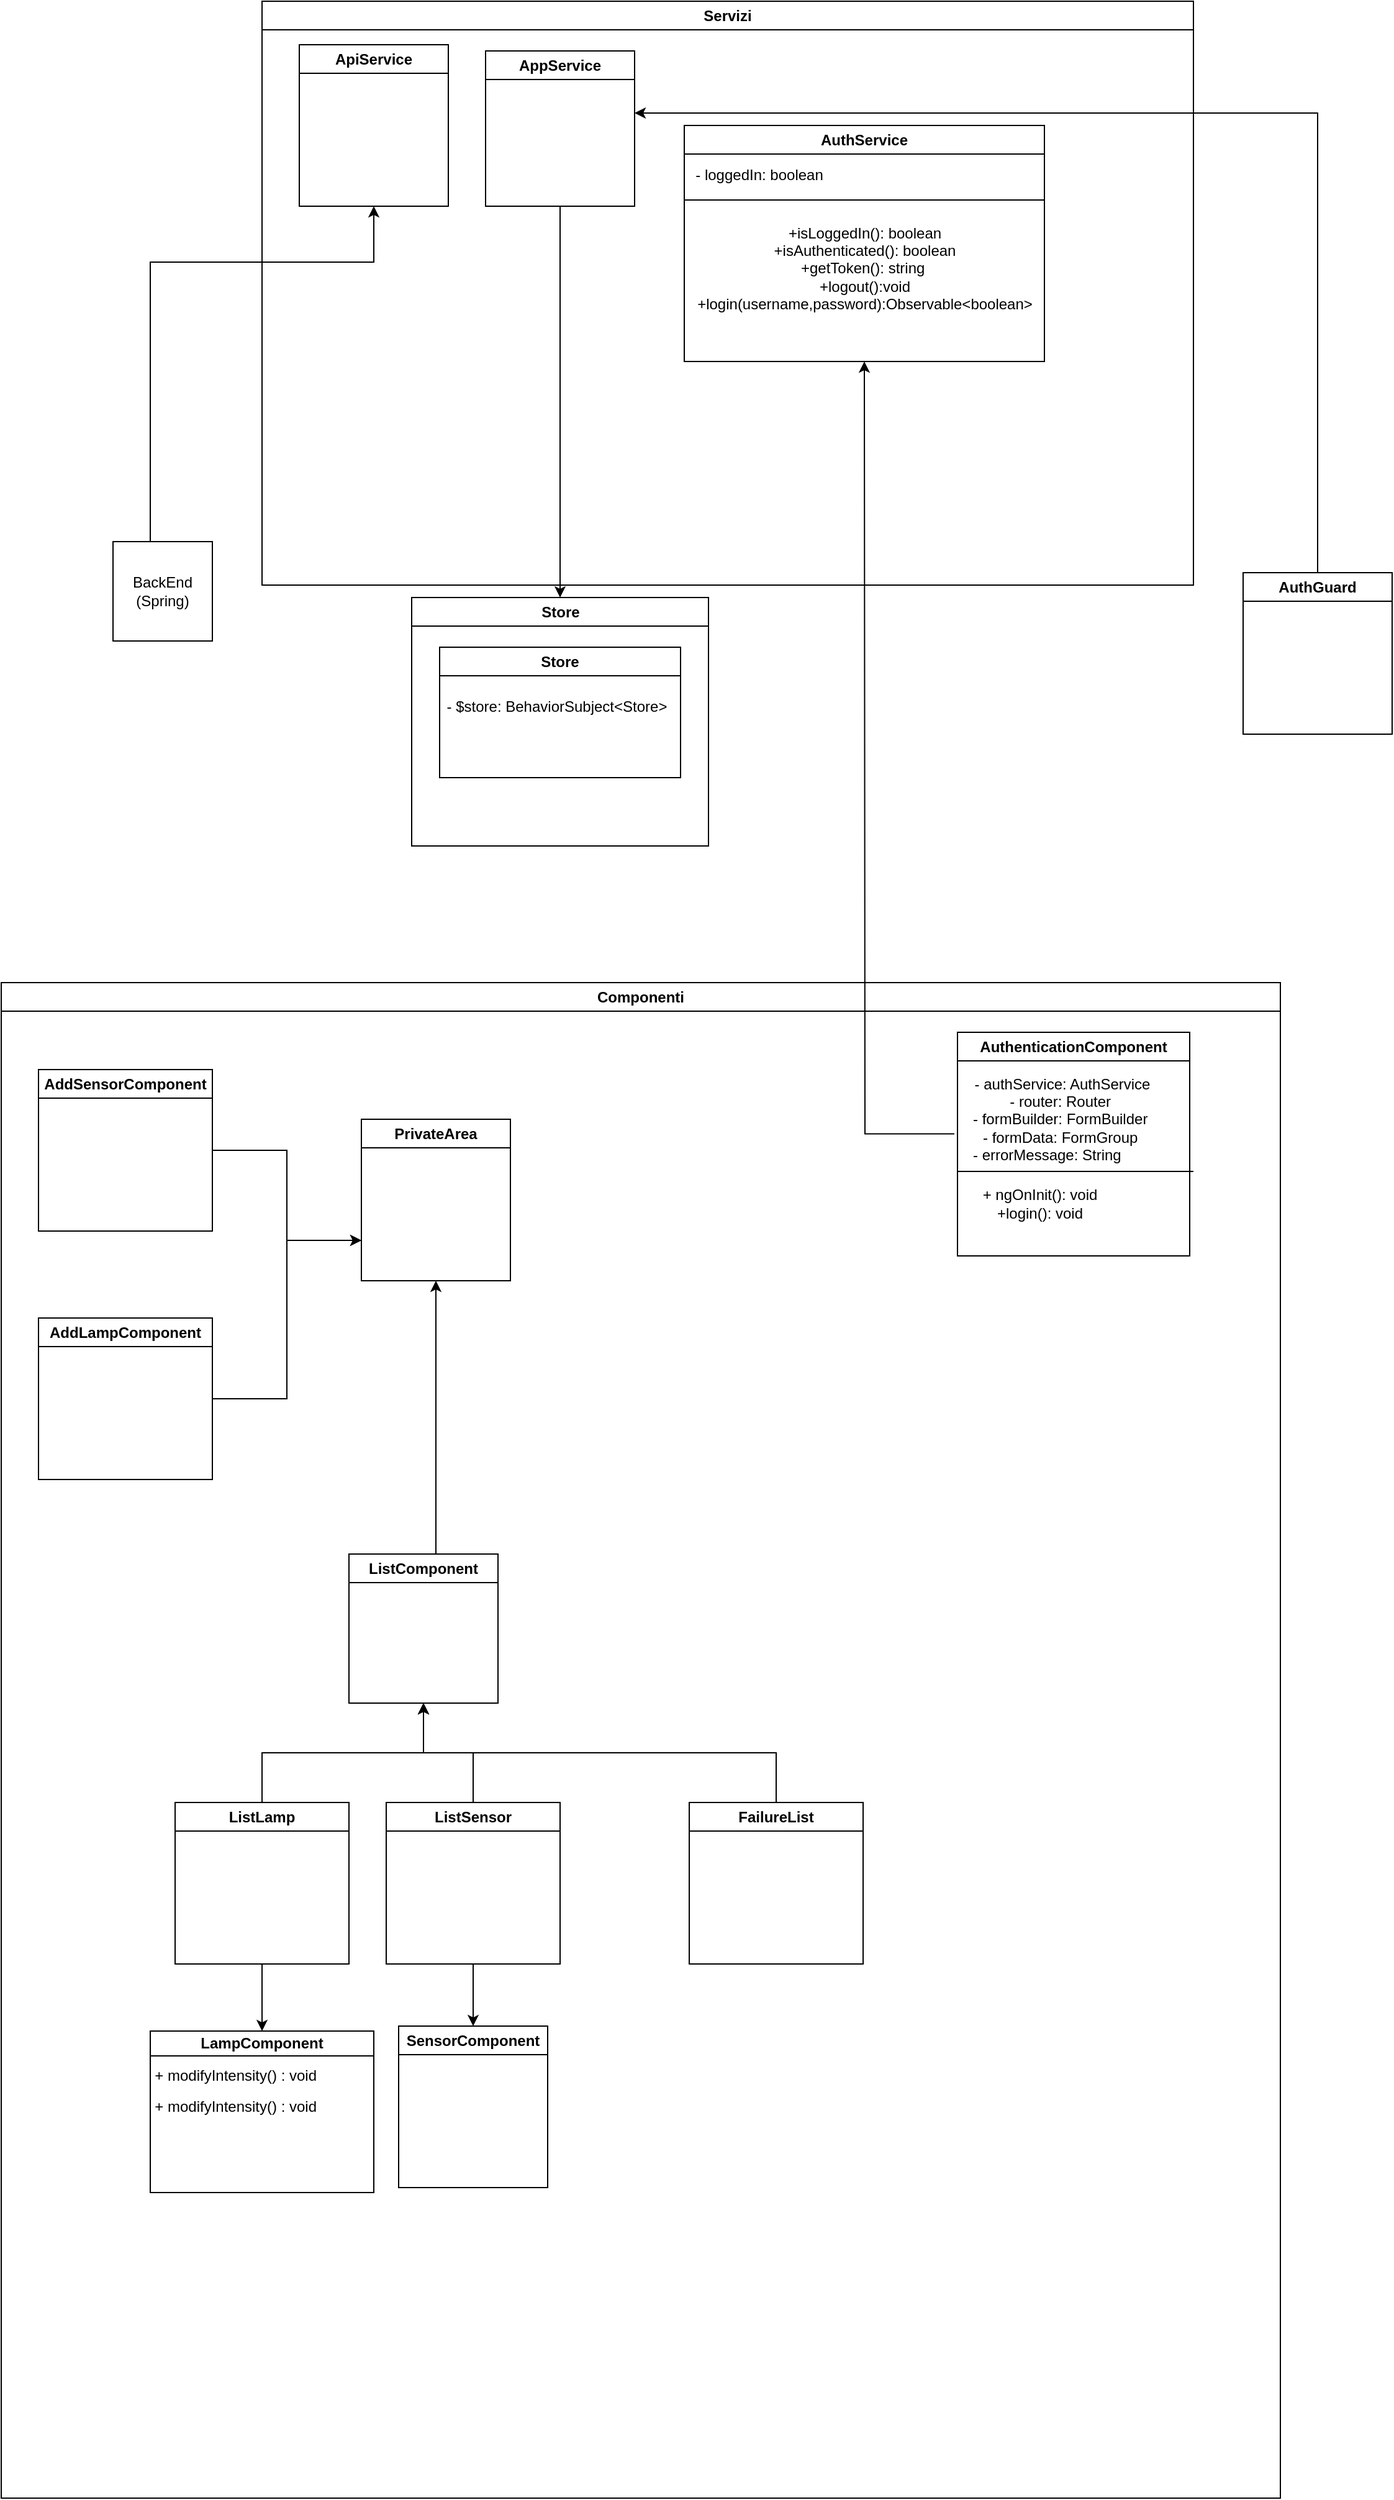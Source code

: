 <mxfile version="20.8.10" type="device"><diagram name="Pagina-1" id="taCH8cgq3liuK31Ol2By"><mxGraphModel dx="1913" dy="1251" grid="1" gridSize="10" guides="1" tooltips="1" connect="1" arrows="1" fold="1" page="1" pageScale="1" pageWidth="827" pageHeight="1169" math="0" shadow="0"><root><mxCell id="0"/><mxCell id="1" parent="0"/><mxCell id="lMyvXI2-PIbiXwZrQ8jC-1" value="Servizi" style="swimlane;whiteSpace=wrap;html=1;" parent="1" vertex="1"><mxGeometry x="50" y="110" width="750" height="470" as="geometry"/></mxCell><mxCell id="lMyvXI2-PIbiXwZrQ8jC-3" value="ApiService" style="swimlane;whiteSpace=wrap;html=1;" parent="lMyvXI2-PIbiXwZrQ8jC-1" vertex="1"><mxGeometry x="30" y="35" width="120" height="130" as="geometry"/></mxCell><mxCell id="lMyvXI2-PIbiXwZrQ8jC-4" value="AppService" style="swimlane;whiteSpace=wrap;html=1;startSize=23;" parent="lMyvXI2-PIbiXwZrQ8jC-1" vertex="1"><mxGeometry x="180" y="40" width="120" height="125" as="geometry"/></mxCell><mxCell id="lMyvXI2-PIbiXwZrQ8jC-8" value="AuthService" style="swimlane;whiteSpace=wrap;html=1;startSize=23;" parent="lMyvXI2-PIbiXwZrQ8jC-1" vertex="1"><mxGeometry x="340" y="100" width="290" height="190" as="geometry"/></mxCell><mxCell id="F9Lrb5ch-4c5ApA7rvtd-48" value="- loggedIn: boolean" style="text;html=1;align=center;verticalAlign=middle;resizable=0;points=[];autosize=1;strokeColor=none;fillColor=none;" vertex="1" parent="lMyvXI2-PIbiXwZrQ8jC-8"><mxGeometry x="-5" y="25" width="130" height="30" as="geometry"/></mxCell><mxCell id="F9Lrb5ch-4c5ApA7rvtd-50" value="+isLoggedIn(): boolean&lt;br&gt;+isAuthenticated(): boolean&lt;br&gt;+getToken(): string&amp;nbsp;&lt;br&gt;+logout():void&lt;br&gt;+login(username,password):Observable&amp;lt;boolean&amp;gt;" style="text;html=1;align=center;verticalAlign=middle;resizable=0;points=[];autosize=1;strokeColor=none;fillColor=none;" vertex="1" parent="lMyvXI2-PIbiXwZrQ8jC-8"><mxGeometry y="70" width="290" height="90" as="geometry"/></mxCell><mxCell id="F9Lrb5ch-4c5ApA7rvtd-49" value="" style="endArrow=none;html=1;rounded=0;" edge="1" parent="lMyvXI2-PIbiXwZrQ8jC-1"><mxGeometry width="50" height="50" relative="1" as="geometry"><mxPoint x="340" y="160" as="sourcePoint"/><mxPoint x="630" y="160" as="targetPoint"/><Array as="points"><mxPoint x="460" y="160"/></Array></mxGeometry></mxCell><mxCell id="lMyvXI2-PIbiXwZrQ8jC-2" value="Componenti" style="swimlane;whiteSpace=wrap;html=1;" parent="1" vertex="1"><mxGeometry x="-160" y="900" width="1030" height="1220" as="geometry"/></mxCell><mxCell id="lMyvXI2-PIbiXwZrQ8jC-11" value="LampComponent" style="swimlane;whiteSpace=wrap;html=1;startSize=20;" parent="lMyvXI2-PIbiXwZrQ8jC-2" vertex="1"><mxGeometry x="120" y="844" width="180" height="130" as="geometry"/></mxCell><mxCell id="F9Lrb5ch-4c5ApA7rvtd-65" value="+ modifyIntensity() : void&amp;nbsp;" style="text;html=1;align=center;verticalAlign=middle;resizable=0;points=[];autosize=1;strokeColor=none;fillColor=none;" vertex="1" parent="lMyvXI2-PIbiXwZrQ8jC-11"><mxGeometry x="-10" y="21" width="160" height="30" as="geometry"/></mxCell><mxCell id="F9Lrb5ch-4c5ApA7rvtd-66" value="+ modifyIntensity() : void&amp;nbsp;" style="text;html=1;align=center;verticalAlign=middle;resizable=0;points=[];autosize=1;strokeColor=none;fillColor=none;" vertex="1" parent="lMyvXI2-PIbiXwZrQ8jC-11"><mxGeometry x="-10" y="46" width="160" height="30" as="geometry"/></mxCell><mxCell id="lMyvXI2-PIbiXwZrQ8jC-14" value="PrivateArea" style="swimlane;whiteSpace=wrap;html=1;" parent="lMyvXI2-PIbiXwZrQ8jC-2" vertex="1"><mxGeometry x="290" y="110" width="120" height="130" as="geometry"/></mxCell><mxCell id="F9Lrb5ch-4c5ApA7rvtd-32" style="edgeStyle=orthogonalEdgeStyle;rounded=0;orthogonalLoop=1;jettySize=auto;html=1;entryX=0.5;entryY=1;entryDx=0;entryDy=0;" edge="1" parent="lMyvXI2-PIbiXwZrQ8jC-2" source="F9Lrb5ch-4c5ApA7rvtd-2" target="lMyvXI2-PIbiXwZrQ8jC-14"><mxGeometry relative="1" as="geometry"><Array as="points"><mxPoint x="350" y="380"/><mxPoint x="350" y="380"/></Array></mxGeometry></mxCell><mxCell id="F9Lrb5ch-4c5ApA7rvtd-2" value="ListComponent" style="swimlane;whiteSpace=wrap;html=1;" vertex="1" parent="lMyvXI2-PIbiXwZrQ8jC-2"><mxGeometry x="280" y="460" width="120" height="120" as="geometry"/></mxCell><mxCell id="F9Lrb5ch-4c5ApA7rvtd-37" style="edgeStyle=orthogonalEdgeStyle;rounded=0;orthogonalLoop=1;jettySize=auto;html=1;entryX=0;entryY=0.75;entryDx=0;entryDy=0;" edge="1" parent="lMyvXI2-PIbiXwZrQ8jC-2" source="F9Lrb5ch-4c5ApA7rvtd-3" target="lMyvXI2-PIbiXwZrQ8jC-14"><mxGeometry relative="1" as="geometry"/></mxCell><mxCell id="F9Lrb5ch-4c5ApA7rvtd-3" value="AddLampComponent" style="swimlane;whiteSpace=wrap;html=1;" vertex="1" parent="lMyvXI2-PIbiXwZrQ8jC-2"><mxGeometry x="30" y="270" width="140" height="130" as="geometry"/></mxCell><mxCell id="F9Lrb5ch-4c5ApA7rvtd-25" style="edgeStyle=orthogonalEdgeStyle;rounded=0;orthogonalLoop=1;jettySize=auto;html=1;entryX=0.5;entryY=1;entryDx=0;entryDy=0;" edge="1" parent="lMyvXI2-PIbiXwZrQ8jC-2" source="F9Lrb5ch-4c5ApA7rvtd-5" target="F9Lrb5ch-4c5ApA7rvtd-2"><mxGeometry relative="1" as="geometry"/></mxCell><mxCell id="F9Lrb5ch-4c5ApA7rvtd-4" value="AuthenticationComponent" style="swimlane;whiteSpace=wrap;html=1;startSize=23;" vertex="1" parent="lMyvXI2-PIbiXwZrQ8jC-2"><mxGeometry x="770" y="40" width="187" height="180" as="geometry"/></mxCell><mxCell id="F9Lrb5ch-4c5ApA7rvtd-39" value="- authService: AuthService&lt;br style=&quot;border-color: var(--border-color);&quot;&gt;- router: Router&amp;nbsp;&lt;br style=&quot;border-color: var(--border-color);&quot;&gt;- formBuilder: FormBuilder&amp;nbsp;&lt;br&gt;- formData: FormGroup&amp;nbsp;&lt;br style=&quot;border-color: var(--border-color);&quot;&gt;&lt;div style=&quot;border-color: var(--border-color); text-align: left;&quot;&gt;- errorMessage: String&lt;/div&gt;" style="text;html=1;align=center;verticalAlign=middle;resizable=0;points=[];autosize=1;strokeColor=none;fillColor=none;" vertex="1" parent="F9Lrb5ch-4c5ApA7rvtd-4"><mxGeometry x="-1" y="25" width="170" height="90" as="geometry"/></mxCell><mxCell id="F9Lrb5ch-4c5ApA7rvtd-43" value="" style="endArrow=none;html=1;rounded=0;" edge="1" parent="F9Lrb5ch-4c5ApA7rvtd-4"><mxGeometry width="50" height="50" relative="1" as="geometry"><mxPoint y="112" as="sourcePoint"/><mxPoint x="190" y="112" as="targetPoint"/><Array as="points"><mxPoint x="100" y="112"/></Array></mxGeometry></mxCell><mxCell id="F9Lrb5ch-4c5ApA7rvtd-46" value="+ ngOnInit(): void&lt;br&gt;+login(): void " style="text;html=1;align=center;verticalAlign=middle;resizable=0;points=[];autosize=1;strokeColor=none;fillColor=none;" vertex="1" parent="F9Lrb5ch-4c5ApA7rvtd-4"><mxGeometry x="6" y="118" width="120" height="40" as="geometry"/></mxCell><mxCell id="F9Lrb5ch-4c5ApA7rvtd-62" style="edgeStyle=orthogonalEdgeStyle;rounded=0;orthogonalLoop=1;jettySize=auto;html=1;entryX=0.5;entryY=0;entryDx=0;entryDy=0;" edge="1" parent="lMyvXI2-PIbiXwZrQ8jC-2" source="F9Lrb5ch-4c5ApA7rvtd-5" target="lMyvXI2-PIbiXwZrQ8jC-11"><mxGeometry relative="1" as="geometry"/></mxCell><mxCell id="F9Lrb5ch-4c5ApA7rvtd-5" value="ListLamp" style="swimlane;whiteSpace=wrap;html=1;" vertex="1" parent="lMyvXI2-PIbiXwZrQ8jC-2"><mxGeometry x="140" y="660" width="140" height="130" as="geometry"/></mxCell><mxCell id="F9Lrb5ch-4c5ApA7rvtd-27" style="edgeStyle=orthogonalEdgeStyle;rounded=0;orthogonalLoop=1;jettySize=auto;html=1;entryX=0.5;entryY=1;entryDx=0;entryDy=0;" edge="1" parent="lMyvXI2-PIbiXwZrQ8jC-2" source="F9Lrb5ch-4c5ApA7rvtd-6" target="F9Lrb5ch-4c5ApA7rvtd-2"><mxGeometry relative="1" as="geometry"><Array as="points"><mxPoint x="624" y="620"/><mxPoint x="340" y="620"/></Array></mxGeometry></mxCell><mxCell id="F9Lrb5ch-4c5ApA7rvtd-6" value="FailureList" style="swimlane;whiteSpace=wrap;html=1;" vertex="1" parent="lMyvXI2-PIbiXwZrQ8jC-2"><mxGeometry x="554" y="660" width="140" height="130" as="geometry"/></mxCell><mxCell id="F9Lrb5ch-4c5ApA7rvtd-8" value="SensorComponent" style="swimlane;whiteSpace=wrap;html=1;" vertex="1" parent="lMyvXI2-PIbiXwZrQ8jC-2"><mxGeometry x="320" y="840" width="120" height="130" as="geometry"/></mxCell><mxCell id="F9Lrb5ch-4c5ApA7rvtd-35" style="edgeStyle=orthogonalEdgeStyle;rounded=0;orthogonalLoop=1;jettySize=auto;html=1;entryX=0;entryY=0.75;entryDx=0;entryDy=0;" edge="1" parent="lMyvXI2-PIbiXwZrQ8jC-2" source="F9Lrb5ch-4c5ApA7rvtd-9" target="lMyvXI2-PIbiXwZrQ8jC-14"><mxGeometry relative="1" as="geometry"/></mxCell><mxCell id="F9Lrb5ch-4c5ApA7rvtd-9" value="AddSensorComponent" style="swimlane;whiteSpace=wrap;html=1;" vertex="1" parent="lMyvXI2-PIbiXwZrQ8jC-2"><mxGeometry x="30" y="70" width="140" height="130" as="geometry"/></mxCell><mxCell id="F9Lrb5ch-4c5ApA7rvtd-63" style="edgeStyle=orthogonalEdgeStyle;rounded=0;orthogonalLoop=1;jettySize=auto;html=1;entryX=0.5;entryY=0;entryDx=0;entryDy=0;" edge="1" parent="lMyvXI2-PIbiXwZrQ8jC-2" source="F9Lrb5ch-4c5ApA7rvtd-61" target="F9Lrb5ch-4c5ApA7rvtd-8"><mxGeometry relative="1" as="geometry"/></mxCell><mxCell id="F9Lrb5ch-4c5ApA7rvtd-64" style="edgeStyle=orthogonalEdgeStyle;rounded=0;orthogonalLoop=1;jettySize=auto;html=1;entryX=0.5;entryY=1;entryDx=0;entryDy=0;" edge="1" parent="lMyvXI2-PIbiXwZrQ8jC-2" source="F9Lrb5ch-4c5ApA7rvtd-61" target="F9Lrb5ch-4c5ApA7rvtd-2"><mxGeometry relative="1" as="geometry"/></mxCell><mxCell id="F9Lrb5ch-4c5ApA7rvtd-61" value="ListSensor" style="swimlane;whiteSpace=wrap;html=1;startSize=23;" vertex="1" parent="lMyvXI2-PIbiXwZrQ8jC-2"><mxGeometry x="310" y="660" width="140" height="130" as="geometry"/></mxCell><mxCell id="lMyvXI2-PIbiXwZrQ8jC-19" style="edgeStyle=orthogonalEdgeStyle;rounded=0;orthogonalLoop=1;jettySize=auto;html=1;" parent="1" source="lMyvXI2-PIbiXwZrQ8jC-17" edge="1"><mxGeometry relative="1" as="geometry"><mxPoint x="350" y="200" as="targetPoint"/><Array as="points"><mxPoint x="900" y="200"/></Array></mxGeometry></mxCell><mxCell id="lMyvXI2-PIbiXwZrQ8jC-20" value="Store" style="swimlane;whiteSpace=wrap;html=1;" parent="1" vertex="1"><mxGeometry x="170.5" y="590" width="239" height="200" as="geometry"><mxRectangle x="230" y="330" width="70" height="30" as="alternateBounds"/></mxGeometry></mxCell><mxCell id="lMyvXI2-PIbiXwZrQ8jC-21" value="Store" style="swimlane;whiteSpace=wrap;html=1;" parent="lMyvXI2-PIbiXwZrQ8jC-20" vertex="1"><mxGeometry x="22.5" y="40" width="194" height="105" as="geometry"/></mxCell><mxCell id="lMyvXI2-PIbiXwZrQ8jC-22" value="- $store: BehaviorSubject&amp;lt;Store&amp;gt;" style="text;html=1;align=center;verticalAlign=middle;resizable=0;points=[];autosize=1;strokeColor=none;fillColor=none;" parent="lMyvXI2-PIbiXwZrQ8jC-21" vertex="1"><mxGeometry x="-6" y="32.5" width="200" height="30" as="geometry"/></mxCell><mxCell id="lMyvXI2-PIbiXwZrQ8jC-23" style="edgeStyle=orthogonalEdgeStyle;rounded=0;orthogonalLoop=1;jettySize=auto;html=1;" parent="1" source="lMyvXI2-PIbiXwZrQ8jC-4" target="lMyvXI2-PIbiXwZrQ8jC-20" edge="1"><mxGeometry relative="1" as="geometry"/></mxCell><mxCell id="lMyvXI2-PIbiXwZrQ8jC-25" style="edgeStyle=orthogonalEdgeStyle;rounded=0;orthogonalLoop=1;jettySize=auto;html=1;entryX=0.5;entryY=1;entryDx=0;entryDy=0;" parent="1" source="lMyvXI2-PIbiXwZrQ8jC-24" target="lMyvXI2-PIbiXwZrQ8jC-3" edge="1"><mxGeometry relative="1" as="geometry"><mxPoint x="160" y="230" as="targetPoint"/><Array as="points"><mxPoint x="-40" y="320"/><mxPoint x="140" y="320"/></Array></mxGeometry></mxCell><mxCell id="lMyvXI2-PIbiXwZrQ8jC-24" value="BackEnd&lt;br&gt;(Spring)" style="whiteSpace=wrap;html=1;aspect=fixed;" parent="1" vertex="1"><mxGeometry x="-70" y="545" width="80" height="80" as="geometry"/></mxCell><mxCell id="lMyvXI2-PIbiXwZrQ8jC-17" value="AuthGuard" style="swimlane;whiteSpace=wrap;html=1;" parent="1" vertex="1"><mxGeometry x="840" y="570" width="120" height="130" as="geometry"/></mxCell><mxCell id="F9Lrb5ch-4c5ApA7rvtd-1" style="edgeStyle=orthogonalEdgeStyle;rounded=0;orthogonalLoop=1;jettySize=auto;html=1;exitX=-0.009;exitY=0.63;exitDx=0;exitDy=0;exitPerimeter=0;" edge="1" parent="1" source="F9Lrb5ch-4c5ApA7rvtd-39"><mxGeometry relative="1" as="geometry"><mxPoint x="535" y="400" as="targetPoint"/></mxGeometry></mxCell></root></mxGraphModel></diagram></mxfile>